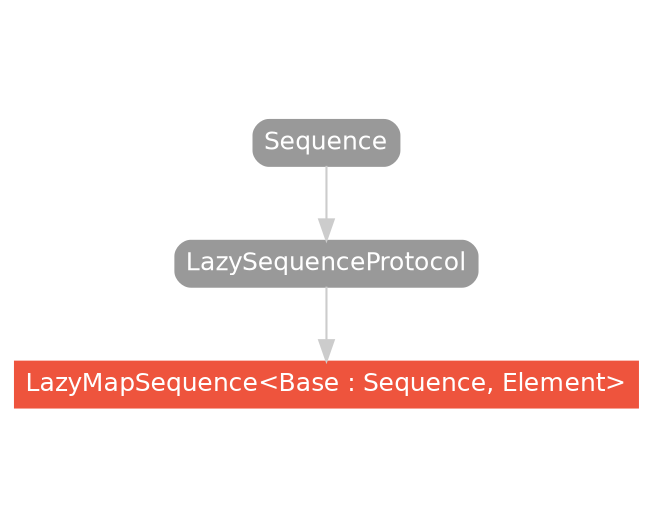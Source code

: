 strict digraph "LazyMapSequence<Base : Sequence, Element> - Type Hierarchy - SwiftDoc.org" {
    pad="0.1,0.8"
    node [shape=box, style="filled,rounded", color="#999999", fillcolor="#999999", fontcolor=white, fontname=Helvetica, fontnames="Helvetica,sansserif", fontsize=12, margin="0.07,0.05", height="0.3"]
    edge [color="#cccccc"]
    "LazyMapSequence<Base : Sequence, Element>" [URL="/type/LazyMapSequence/", style="filled", fillcolor="#ee543d", color="#ee543d"]
    "LazySequenceProtocol" [URL="/protocol/LazySequenceProtocol/hierarchy/"]
    "Sequence" [URL="/protocol/Sequence/hierarchy/"]    "LazySequenceProtocol" -> "LazyMapSequence<Base : Sequence, Element>"
    "Sequence" -> "LazySequenceProtocol"
    subgraph Types {
        rank = max; "LazyMapSequence<Base : Sequence, Element>";
    }
}